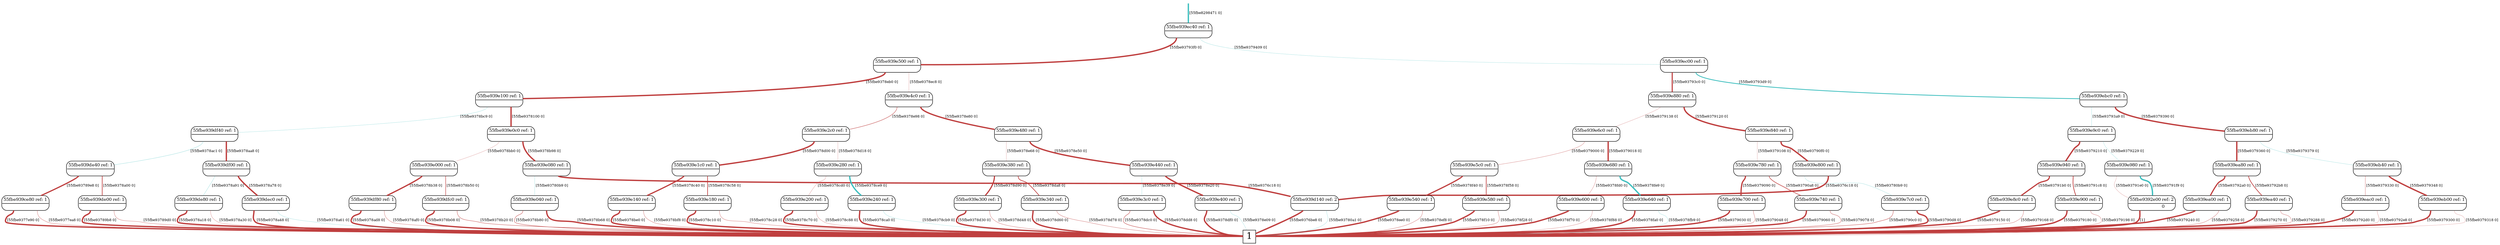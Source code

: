 digraph "DD" {graph[];node[shape=plain];edge[arrowhead=none]
root [label="",shape=point,style=invis]
t [label=<<font point-size="20">1</font>>,shape=box,tooltip="1",width=0.3,height=0.3]
root->849440[penwidth="3",tooltip="-1" color="0.500 0.667 0.750",label=<<font point-size="8">&nbsp;[55fbe8298471 0]</font>>]
849440[label=<<font point-size="10"><table border="1" cellspacing="0" cellpadding="2" style="rounded"><tr><td colspan="2" border="1" sides="B">55fbe939ec40 ref: 1</td></tr><tr><td port="0" href="javascript:;" border="0" tooltip="1"><font color="white">&nbsp;0 </font></td><td port="1" href="javascript:;" border="0" tooltip="-0.0001033"><font color="white">&nbsp;0 </font></td></tr></table></font>>,tooltip="55fbe939ec40"]
849440:1:s->849408[penwidth="0.3",tooltip="-0.0001033" color="0.500 0.667 0.750",label=<<font point-size="8">&nbsp;[55fbe9379409 0]</font>>]
849440:0:s->848512[penwidth="3",tooltip="1" color="0.000 0.667 0.750",label=<<font point-size="8">&nbsp;[55fbe93793f0 0]</font>>]
849408[label=<<font point-size="10"><table border="1" cellspacing="0" cellpadding="2" style="rounded"><tr><td colspan="2" border="1" sides="B">55fbe939ec00 ref: 1</td></tr><tr><td port="0" href="javascript:;" border="0" tooltip="0.8073"><font color="white">&nbsp;0 </font></td><td port="1" href="javascript:;" border="0" tooltip="-0.5901"><font color="white">&nbsp;0 </font></td></tr></table></font>>,tooltip="55fbe939ec00"]
849408:1:s->849376[penwidth="1.77025",tooltip="-0.5901" color="0.500 0.667 0.750",label=<<font point-size="8">&nbsp;[55fbe93793d9 0]</font>>]
849408:0:s->848960[penwidth="2.42202",tooltip="0.8073" color="0.000 0.667 0.750",label=<<font point-size="8">&nbsp;[55fbe93793c0 0]</font>>]
848512[label=<<font point-size="10"><table border="1" cellspacing="0" cellpadding="2" style="rounded"><tr><td colspan="2" border="1" sides="B">55fbe939e500 ref: 1</td></tr><tr><td port="0" href="javascript:;" border="0" tooltip="1"><font color="white">&nbsp;0 </font></td><td port="1" href="javascript:;" border="0" tooltip="0.0002061"><font color="white">&nbsp;0 </font></td></tr></table></font>>,tooltip="55fbe939e500"]
848512:1:s->848480[penwidth="0.3",tooltip="0.0002061" color="0.000 0.667 0.750",label=<<font point-size="8">&nbsp;[55fbe9378ec8 0]</font>>]
848512:0:s->848000[penwidth="3",tooltip="1" color="0.000 0.667 0.750",label=<<font point-size="8">&nbsp;[55fbe9378eb0 0]</font>>]
849376[label=<<font point-size="10"><table border="1" cellspacing="0" cellpadding="2" style="rounded"><tr><td colspan="2" border="1" sides="B">55fbe939ebc0 ref: 1</td></tr><tr><td port="0" href="javascript:;" border="0" tooltip="-0.0005791"><font color="white">&nbsp;0 </font></td><td port="1" href="javascript:;" border="0" tooltip="1"><font color="white">&nbsp;0 </font></td></tr></table></font>>,tooltip="55fbe939ebc0"]
849376:1:s->849344[penwidth="3",tooltip="1" color="0.000 0.667 0.750",label=<<font point-size="8">&nbsp;[55fbe9379390 0]</font>>]
849376:0:s->849120[penwidth="0.3",tooltip="-0.0005791" color="0.500 0.667 0.750",label=<<font point-size="8">&nbsp;[55fbe93793a9 0]</font>>]
848480[label=<<font point-size="10"><table border="1" cellspacing="0" cellpadding="2" style="rounded"><tr><td colspan="2" border="1" sides="B">55fbe939e4c0 ref: 1</td></tr><tr><td port="0" href="javascript:;" border="0" tooltip="0.2608"><font color="white">&nbsp;0 </font></td><td port="1" href="javascript:;" border="0" tooltip="0.9654"><font color="white">&nbsp;0 </font></td></tr></table></font>>,tooltip="55fbe939e4c0"]
848480:1:s->848448[penwidth="2.89616",tooltip="0.9654" color="0.000 0.667 0.750",label=<<font point-size="8">&nbsp;[55fbe9378e80 0]</font>>]
848480:0:s->848224[penwidth="0.782454",tooltip="0.2608" color="0.000 0.667 0.750",label=<<font point-size="8">&nbsp;[55fbe9378e98 0]</font>>]
848000[label=<<font point-size="10"><table border="1" cellspacing="0" cellpadding="2" style="rounded"><tr><td colspan="2" border="1" sides="B">55fbe939e100 ref: 1</td></tr><tr><td port="0" href="javascript:;" border="0" tooltip="-0.0002002"><font color="white">&nbsp;0 </font></td><td port="1" href="javascript:;" border="0" tooltip="1"><font color="white">&nbsp;0 </font></td></tr></table></font>>,tooltip="55fbe939e100"]
848000:1:s->847968[penwidth="3",tooltip="1" color="0.000 0.667 0.750",label=<<font point-size="8">&nbsp;[55fbe9378100 0]</font>>]
848000:0:s->847776[penwidth="0.3",tooltip="-0.0002002" color="0.500 0.667 0.750",label=<<font point-size="8">&nbsp;[55fbe9378bc9 0]</font>>]
848960[label=<<font point-size="10"><table border="1" cellspacing="0" cellpadding="2" style="rounded"><tr><td colspan="2" border="1" sides="B">55fbe939e880 ref: 1</td></tr><tr><td port="0" href="javascript:;" border="0" tooltip="0.0001672"><font color="white">&nbsp;0 </font></td><td port="1" href="javascript:;" border="0" tooltip="1"><font color="white">&nbsp;0 </font></td></tr></table></font>>,tooltip="55fbe939e880"]
848960:1:s->848928[penwidth="3",tooltip="1" color="0.000 0.667 0.750",label=<<font point-size="8">&nbsp;[55fbe9379120 0]</font>>]
848960:0:s->848736[penwidth="0.3",tooltip="0.0001672" color="0.000 0.667 0.750",label=<<font point-size="8">&nbsp;[55fbe9379138 0]</font>>]
849120[label=<<font point-size="10"><table border="1" cellspacing="0" cellpadding="2" style="rounded"><tr><td colspan="2" border="1" sides="B">55fbe939e9c0 ref: 1</td></tr><tr><td port="0" href="javascript:;" border="0" tooltip="0.9991"><font color="white">&nbsp;0 </font></td><td port="1" href="javascript:;" border="0" tooltip="-0.04126"><font color="white">&nbsp;0 </font></td></tr></table></font>>,tooltip="55fbe939e9c0"]
849120:1:s->849088[penwidth="0.3",tooltip="-0.04126" color="0.500 0.667 0.750",label=<<font point-size="8">&nbsp;[55fbe9379229 0]</font>>]
849120:0:s->849056[penwidth="2.99745",tooltip="0.9991" color="0.000 0.667 0.750",label=<<font point-size="8">&nbsp;[55fbe9379210 0]</font>>]
847968[label=<<font point-size="10"><table border="1" cellspacing="0" cellpadding="2" style="rounded"><tr><td colspan="2" border="1" sides="B">55fbe939e0c0 ref: 1</td></tr><tr><td port="0" href="javascript:;" border="0" tooltip="0.0001691"><font color="white">&nbsp;0 </font></td><td port="1" href="javascript:;" border="0" tooltip="1"><font color="white">&nbsp;0 </font></td></tr></table></font>>,tooltip="55fbe939e0c0"]
847968:1:s->847936[penwidth="3",tooltip="1" color="0.000 0.667 0.750",label=<<font point-size="8">&nbsp;[55fbe9378b98 0]</font>>]
847968:0:s->847872[penwidth="0.3",tooltip="0.0001691" color="0.000 0.667 0.750",label=<<font point-size="8">&nbsp;[55fbe9378bb0 0]</font>>]
848928[label=<<font point-size="10"><table border="1" cellspacing="0" cellpadding="2" style="rounded"><tr><td colspan="2" border="1" sides="B">55fbe939e840 ref: 1</td></tr><tr><td port="0" href="javascript:;" border="0" tooltip="0.0002478"><font color="white">&nbsp;0 </font></td><td port="1" href="javascript:;" border="0" tooltip="1"><font color="white">&nbsp;0 </font></td></tr></table></font>>,tooltip="55fbe939e840"]
848928:1:s->848896[penwidth="3",tooltip="1" color="0.000 0.667 0.750",label=<<font point-size="8">&nbsp;[55fbe93790f0 0]</font>>]
848928:0:s->848832[penwidth="0.3",tooltip="0.0002478" color="0.000 0.667 0.750",label=<<font point-size="8">&nbsp;[55fbe9379108 0]</font>>]
848736[label=<<font point-size="10"><table border="1" cellspacing="0" cellpadding="2" style="rounded"><tr><td colspan="2" border="1" sides="B">55fbe939e6c0 ref: 1</td></tr><tr><td port="0" href="javascript:;" border="0" tooltip="0.1421"><font color="white">&nbsp;0 </font></td><td port="1" href="javascript:;" border="0" tooltip="0.9898"><font color="white">&nbsp;0 </font></td></tr></table></font>>,tooltip="55fbe939e6c0"]
848736:1:s->848704[penwidth="2.96954",tooltip="0.9898" color="0.000 0.667 0.750",label=<<font point-size="8">&nbsp;[55fbe9379018 0]</font>>]
848736:0:s->848608[penwidth="0.426407",tooltip="0.1421" color="0.000 0.667 0.750",label=<<font point-size="8">&nbsp;[55fbe9379000 0]</font>>]
847776[label=<<font point-size="10"><table border="1" cellspacing="0" cellpadding="2" style="rounded"><tr><td colspan="2" border="1" sides="B">55fbe939df40 ref: 1</td></tr><tr><td port="0" href="javascript:;" border="0" tooltip="-0.1189"><font color="white">&nbsp;0 </font></td><td port="1" href="javascript:;" border="0" tooltip="0.9929"><font color="white">&nbsp;0 </font></td></tr></table></font>>,tooltip="55fbe939df40"]
847776:1:s->847744[penwidth="2.97872",tooltip="0.9929" color="0.000 0.667 0.750",label=<<font point-size="8">&nbsp;[55fbe9378aa8 0]</font>>]
847776:0:s->847648[penwidth="0.356685",tooltip="-0.1189" color="0.500 0.667 0.750",label=<<font point-size="8">&nbsp;[55fbe9378ac1 0]</font>>]
848448[label=<<font point-size="10"><table border="1" cellspacing="0" cellpadding="2" style="rounded"><tr><td colspan="2" border="1" sides="B">55fbe939e480 ref: 1</td></tr><tr><td port="0" href="javascript:;" border="0" tooltip="0.02112"><font color="white">&nbsp;0 </font></td><td port="1" href="javascript:;" border="0" tooltip="0.9998"><font color="white">&nbsp;0 </font></td></tr></table></font>>,tooltip="55fbe939e480"]
848448:1:s->848416[penwidth="2.99933",tooltip="0.9998" color="0.000 0.667 0.750",label=<<font point-size="8">&nbsp;[55fbe9378e50 0]</font>>]
848448:0:s->848320[penwidth="0.3",tooltip="0.02112" color="0.000 0.667 0.750",label=<<font point-size="8">&nbsp;[55fbe9378e68 0]</font>>]
848224[label=<<font point-size="10"><table border="1" cellspacing="0" cellpadding="2" style="rounded"><tr><td colspan="2" border="1" sides="B">55fbe939e2c0 ref: 1</td></tr><tr><td port="0" href="javascript:;" border="0" tooltip="1"><font color="white">&nbsp;0 </font></td><td port="1" href="javascript:;" border="0" tooltip="0.0005657"><font color="white">&nbsp;0 </font></td></tr></table></font>>,tooltip="55fbe939e2c0"]
848224:1:s->848192[penwidth="0.3",tooltip="0.0005657" color="0.000 0.667 0.750",label=<<font point-size="8">&nbsp;[55fbe9378d18 0]</font>>]
848224:0:s->848096[penwidth="3",tooltip="1" color="0.000 0.667 0.750",label=<<font point-size="8">&nbsp;[55fbe9378d00 0]</font>>]
849344[label=<<font point-size="10"><table border="1" cellspacing="0" cellpadding="2" style="rounded"><tr><td colspan="2" border="1" sides="B">55fbe939eb80 ref: 1</td></tr><tr><td port="0" href="javascript:;" border="0" tooltip="1"><font color="white">&nbsp;0 </font></td><td port="1" href="javascript:;" border="0" tooltip="-0.000103"><font color="white">&nbsp;0 </font></td></tr></table></font>>,tooltip="55fbe939eb80"]
849344:1:s->849312[penwidth="0.3",tooltip="-0.000103" color="0.500 0.667 0.750",label=<<font point-size="8">&nbsp;[55fbe9379379 0]</font>>]
849344:0:s->849216[penwidth="3",tooltip="1" color="0.000 0.667 0.750",label=<<font point-size="8">&nbsp;[55fbe9379360 0]</font>>]
849056[label=<<font point-size="10"><table border="1" cellspacing="0" cellpadding="2" style="rounded"><tr><td colspan="2" border="1" sides="B">55fbe939e940 ref: 1</td></tr><tr><td port="0" href="javascript:;" border="0" tooltip="0.8631"><font color="white">&nbsp;0 </font></td><td port="1" href="javascript:;" border="0" tooltip="0.505"><font color="white">&nbsp;0 </font></td></tr></table></font>>,tooltip="55fbe939e940"]
849056:1:s->849024[penwidth="1.515",tooltip="0.505" color="0.000 0.667 0.750",label=<<font point-size="8">&nbsp;[55fbe93791c8 0]</font>>]
849056:0:s->848992[penwidth="2.58936",tooltip="0.8631" color="0.000 0.667 0.750",label=<<font point-size="8">&nbsp;[55fbe93791b0 0]</font>>]
848832[label=<<font point-size="10"><table border="1" cellspacing="0" cellpadding="2" style="rounded"><tr><td colspan="2" border="1" sides="B">55fbe939e780 ref: 1</td></tr><tr><td port="0" href="javascript:;" border="0" tooltip="0.9235"><font color="white">&nbsp;0 </font></td><td port="1" href="javascript:;" border="0" tooltip="0.3837"><font color="white">&nbsp;0 </font></td></tr></table></font>>,tooltip="55fbe939e780"]
848832:1:s->848800[penwidth="1.15099",tooltip="0.3837" color="0.000 0.667 0.750",label=<<font point-size="8">&nbsp;[55fbe93790a8 0]</font>>]
848832:0:s->848768[penwidth="2.77042",tooltip="0.9235" color="0.000 0.667 0.750",label=<<font point-size="8">&nbsp;[55fbe9379090 0]</font>>]
848192[label=<<font point-size="10"><table border="1" cellspacing="0" cellpadding="2" style="rounded"><tr><td colspan="2" border="1" sides="B">55fbe939e280 ref: 1</td></tr><tr><td port="0" href="javascript:;" border="0" tooltip="0.1192"><font color="white">&nbsp;0 </font></td><td port="1" href="javascript:;" border="0" tooltip="-0.9929"><font color="white">&nbsp;0 </font></td></tr></table></font>>,tooltip="55fbe939e280"]
848192:1:s->848160[penwidth="2.9786",tooltip="-0.9929" color="0.500 0.667 0.750",label=<<font point-size="8">&nbsp;[55fbe9378ce9 0]</font>>]
848192:0:s->848128[penwidth="0.357712",tooltip="0.1192" color="0.000 0.667 0.750",label=<<font point-size="8">&nbsp;[55fbe9378cd0 0]</font>>]
849312[label=<<font point-size="10"><table border="1" cellspacing="0" cellpadding="2" style="rounded"><tr><td colspan="2" border="1" sides="B">55fbe939eb40 ref: 1</td></tr><tr><td port="0" href="javascript:;" border="0" tooltip="0.1724"><font color="white">&nbsp;0 </font></td><td port="1" href="javascript:;" border="0" tooltip="0.985"><font color="white">&nbsp;0 </font></td></tr></table></font>>,tooltip="55fbe939eb40"]
849312:1:s->849280[penwidth="2.95506",tooltip="0.985" color="0.000 0.667 0.750",label=<<font point-size="8">&nbsp;[55fbe9379348 0]</font>>]
849312:0:s->849248[penwidth="0.517311",tooltip="0.1724" color="0.000 0.667 0.750",label=<<font point-size="8">&nbsp;[55fbe9379330 0]</font>>]
849216[label=<<font point-size="10"><table border="1" cellspacing="0" cellpadding="2" style="rounded"><tr><td colspan="2" border="1" sides="B">55fbe939ea80 ref: 1</td></tr><tr><td port="0" href="javascript:;" border="0" tooltip="0.8824"><font color="white">&nbsp;0 </font></td><td port="1" href="javascript:;" border="0" tooltip="0.4705"><font color="white">&nbsp;0 </font></td></tr></table></font>>,tooltip="55fbe939ea80"]
849216:1:s->849184[penwidth="1.41159",tooltip="0.4705" color="0.000 0.667 0.750",label=<<font point-size="8">&nbsp;[55fbe93792b8 0]</font>>]
849216:0:s->849152[penwidth="2.64715",tooltip="0.8824" color="0.000 0.667 0.750",label=<<font point-size="8">&nbsp;[55fbe93792a0 0]</font>>]
848096[label=<<font point-size="10"><table border="1" cellspacing="0" cellpadding="2" style="rounded"><tr><td colspan="2" border="1" sides="B">55fbe939e1c0 ref: 1</td></tr><tr><td port="0" href="javascript:;" border="0" tooltip="0.8824"><font color="white">&nbsp;0 </font></td><td port="1" href="javascript:;" border="0" tooltip="0.4705"><font color="white">&nbsp;0 </font></td></tr></table></font>>,tooltip="55fbe939e1c0"]
848096:1:s->848064[penwidth="1.41159",tooltip="0.4705" color="0.000 0.667 0.750",label=<<font point-size="8">&nbsp;[55fbe9378c58 0]</font>>]
848096:0:s->848032[penwidth="2.64715",tooltip="0.8824" color="0.000 0.667 0.750",label=<<font point-size="8">&nbsp;[55fbe9378c40 0]</font>>]
847872[label=<<font point-size="10"><table border="1" cellspacing="0" cellpadding="2" style="rounded"><tr><td colspan="2" border="1" sides="B">55fbe939e000 ref: 1</td></tr><tr><td port="0" href="javascript:;" border="0" tooltip="0.9397"><font color="white">&nbsp;0 </font></td><td port="1" href="javascript:;" border="0" tooltip="0.342"><font color="white">&nbsp;0 </font></td></tr></table></font>>,tooltip="55fbe939e000"]
847872:1:s->847840[penwidth="1.02597",tooltip="0.342" color="0.000 0.667 0.750",label=<<font point-size="8">&nbsp;[55fbe9378b50 0]</font>>]
847872:0:s->847808[penwidth="2.81911",tooltip="0.9397" color="0.000 0.667 0.750",label=<<font point-size="8">&nbsp;[55fbe9378b38 0]</font>>]
848416[label=<<font point-size="10"><table border="1" cellspacing="0" cellpadding="2" style="rounded"><tr><td colspan="2" border="1" sides="B">55fbe939e440 ref: 1</td></tr><tr><td port="0" href="javascript:;" border="0" tooltip="-1.557e-05"><font color="white">&nbsp;0 </font></td><td port="1" href="javascript:;" border="0" tooltip="1"><font color="white">&nbsp;0 </font></td></tr></table></font>>,tooltip="55fbe939e440"]
848416:1:s->848384[penwidth="3",tooltip="1" color="0.000 0.667 0.750",label=<<font point-size="8">&nbsp;[55fbe9378e20 0]</font>>]
848416:0:s->848352[penwidth="0.3",tooltip="-1.557e-05" color="0.500 0.667 0.750",label=<<font point-size="8">&nbsp;[55fbe9378e39 0]</font>>]
847744[label=<<font point-size="10"><table border="1" cellspacing="0" cellpadding="2" style="rounded"><tr><td colspan="2" border="1" sides="B">55fbe939df00 ref: 1</td></tr><tr><td port="0" href="javascript:;" border="0" tooltip="-0.1159"><font color="white">&nbsp;0 </font></td><td port="1" href="javascript:;" border="0" tooltip="0.9933"><font color="white">&nbsp;0 </font></td></tr></table></font>>,tooltip="55fbe939df00"]
847744:1:s->847712[penwidth="2.9798",tooltip="0.9933" color="0.000 0.667 0.750",label=<<font point-size="8">&nbsp;[55fbe9378a78 0]</font>>]
847744:0:s->847680[penwidth="0.347575",tooltip="-0.1159" color="0.500 0.667 0.750",label=<<font point-size="8">&nbsp;[55fbe9378a91 0]</font>>]
848704[label=<<font point-size="10"><table border="1" cellspacing="0" cellpadding="2" style="rounded"><tr><td colspan="2" border="1" sides="B">55fbe939e680 ref: 1</td></tr><tr><td port="0" href="javascript:;" border="0" tooltip="0.1391"><font color="white">&nbsp;0 </font></td><td port="1" href="javascript:;" border="0" tooltip="-0.9903"><font color="white">&nbsp;0 </font></td></tr></table></font>>,tooltip="55fbe939e680"]
848704:1:s->848672[penwidth="2.97082",tooltip="-0.9903" color="0.500 0.667 0.750",label=<<font point-size="8">&nbsp;[55fbe9378fe9 0]</font>>]
848704:0:s->848640[penwidth="0.4174",tooltip="0.1391" color="0.000 0.667 0.750",label=<<font point-size="8">&nbsp;[55fbe9378fd0 0]</font>>]
848608[label=<<font point-size="10"><table border="1" cellspacing="0" cellpadding="2" style="rounded"><tr><td colspan="2" border="1" sides="B">55fbe939e5c0 ref: 1</td></tr><tr><td port="0" href="javascript:;" border="0" tooltip="0.8824"><font color="white">&nbsp;0 </font></td><td port="1" href="javascript:;" border="0" tooltip="0.4705"><font color="white">&nbsp;0 </font></td></tr></table></font>>,tooltip="55fbe939e5c0"]
848608:1:s->848576[penwidth="1.4114",tooltip="0.4705" color="0.000 0.667 0.750",label=<<font point-size="8">&nbsp;[55fbe9378f58 0]</font>>]
848608:0:s->848544[penwidth="2.64725",tooltip="0.8824" color="0.000 0.667 0.750",label=<<font point-size="8">&nbsp;[55fbe9378f40 0]</font>>]
848320[label=<<font point-size="10"><table border="1" cellspacing="0" cellpadding="2" style="rounded"><tr><td colspan="2" border="1" sides="B">55fbe939e380 ref: 1</td></tr><tr><td port="0" href="javascript:;" border="0" tooltip="0.8831"><font color="white">&nbsp;0 </font></td><td port="1" href="javascript:;" border="0" tooltip="0.4693"><font color="white">&nbsp;0 </font></td></tr></table></font>>,tooltip="55fbe939e380"]
848320:1:s->848288[penwidth="1.40783",tooltip="0.4693" color="0.000 0.667 0.750",label=<<font point-size="8">&nbsp;[55fbe9378da8 0]</font>>]
848320:0:s->848256[penwidth="2.64916",tooltip="0.8831" color="0.000 0.667 0.750",label=<<font point-size="8">&nbsp;[55fbe9378d90 0]</font>>]
848896[label=<<font point-size="10"><table border="1" cellspacing="0" cellpadding="2" style="rounded"><tr><td colspan="2" border="1" sides="B">55fbe939e800 ref: 1</td></tr><tr><td port="0" href="javascript:;" border="0" tooltip="-1.544e-05"><font color="white">&nbsp;0 </font></td><td port="1" href="javascript:;" border="0" tooltip="1"><font color="white">&nbsp;0 </font></td></tr></table></font>>,tooltip="55fbe939e800"]
848896:1:s->845984[penwidth="3",tooltip="1" color="0.000 0.667 0.750",label=<<font point-size="8">&nbsp;[55fbe9376c18 0]</font>>]
848896:0:s->848864[penwidth="0.3",tooltip="-1.544e-05" color="0.500 0.667 0.750",label=<<font point-size="8">&nbsp;[55fbe93780b9 0]</font>>]
847936[label=<<font point-size="10"><table border="1" cellspacing="0" cellpadding="2" style="rounded"><tr><td colspan="2" border="1" sides="B">55fbe939e080 ref: 1</td></tr><tr><td port="0" href="javascript:;" border="0" tooltip="-1.544e-05"><font color="white">&nbsp;0 </font></td><td port="1" href="javascript:;" border="0" tooltip="1"><font color="white">&nbsp;0 </font></td></tr></table></font>>,tooltip="55fbe939e080"]
847936:1:s->845984[penwidth="3",tooltip="1" color="0.000 0.667 0.750",label=<<font point-size="8">&nbsp;[55fbe9376c18 0]</font>>]
847936:0:s->847904[penwidth="0.3",tooltip="-1.544e-05" color="0.500 0.667 0.750",label=<<font point-size="8">&nbsp;[55fbe93780b9 0]</font>>]
847648[label=<<font point-size="10"><table border="1" cellspacing="0" cellpadding="2" style="rounded"><tr><td colspan="2" border="1" sides="B">55fbe939de40 ref: 1</td></tr><tr><td port="0" href="javascript:;" border="0" tooltip="0.8824"><font color="white">&nbsp;0 </font></td><td port="1" href="javascript:;" border="0" tooltip="0.4706"><font color="white">&nbsp;0 </font></td></tr></table></font>>,tooltip="55fbe939de40"]
847648:1:s->847616[penwidth="1.41169",tooltip="0.4706" color="0.000 0.667 0.750",label=<<font point-size="8">&nbsp;[55fbe9378a00 0]</font>>]
847648:0:s->845632[penwidth="2.6471",tooltip="0.8824" color="0.000 0.667 0.750",label=<<font point-size="8">&nbsp;[55fbe93789e8 0]</font>>]
849088[label=<<font point-size="10"><table border="1" cellspacing="0" cellpadding="2" style="rounded"><tr><td colspan="2" border="1" sides="B">55fbe939e980 ref: 1</td></tr><tr><td port="0" href="javascript:;" border="0" tooltip="0.0003332"><font color="white">&nbsp;0 </font></td><td port="1" href="javascript:;" border="0" tooltip="-1"><font color="white">&nbsp;0 </font></td></tr></table></font>>,tooltip="55fbe939e980"]
849088:1:s->825088[penwidth="3",tooltip="-1" color="0.500 0.667 0.750",label=<<font point-size="8">&nbsp;[55fbe93791f9 0]</font>>]
849088:0:s->825088[penwidth="0.3",tooltip="0.0003332" color="0.000 0.667 0.750",label=<<font point-size="8">&nbsp;[55fbe93791e0 0]</font>>]
848992[label=<<font point-size="10"><table border="1" cellspacing="0" cellpadding="2" style="rounded"><tr><td colspan="2" border="1" sides="B">55fbe939e8c0 ref: 1</td></tr><tr><td port="0" href="javascript:;" border="0" tooltip="0.9856"><font color="white">&nbsp;0 </font></td><td port="1" href="javascript:;" border="0" tooltip="0.1689"><font color="white">&nbsp;0 </font></td></tr></table></font>>,tooltip="55fbe939e8c0"]
848992:1:s->t[penwidth="0.506689",tooltip="0.1689" color="0.000 0.667 0.750",label=<<font point-size="8">&nbsp;[55fbe9379168 0]</font>>]
848992:0:s->t[penwidth="2.9569",tooltip="0.9856" color="0.000 0.667 0.750",label=<<font point-size="8">&nbsp;[55fbe9379150 0]</font>>]
848128[label=<<font point-size="10"><table border="1" cellspacing="0" cellpadding="2" style="rounded"><tr><td colspan="2" border="1" sides="B">55fbe939e200 ref: 1</td></tr><tr><td port="0" href="javascript:;" border="0" tooltip="0.991"><font color="white">&nbsp;0 </font></td><td port="1" href="javascript:;" border="0" tooltip="0.1341"><font color="white">&nbsp;0 </font></td></tr></table></font>>,tooltip="55fbe939e200"]
848128:1:s->t[penwidth="0.402227",tooltip="0.1341" color="0.000 0.667 0.750",label=<<font point-size="8">&nbsp;[55fbe9378c88 0]</font>>]
848128:0:s->t[penwidth="2.97291",tooltip="0.991" color="0.000 0.667 0.750",label=<<font point-size="8">&nbsp;[55fbe9378c70 0]</font>>]
847808[label=<<font point-size="10"><table border="1" cellspacing="0" cellpadding="2" style="rounded"><tr><td colspan="2" border="1" sides="B">55fbe939df80 ref: 1</td></tr><tr><td port="0" href="javascript:;" border="0" tooltip="0.9856"><font color="white">&nbsp;0 </font></td><td port="1" href="javascript:;" border="0" tooltip="0.1689"><font color="white">&nbsp;0 </font></td></tr></table></font>>,tooltip="55fbe939df80"]
847808:1:s->t[penwidth="0.506699",tooltip="0.1689" color="0.000 0.667 0.750",label=<<font point-size="8">&nbsp;[55fbe9378af0 0]</font>>]
847808:0:s->t[penwidth="2.9569",tooltip="0.9856" color="0.000 0.667 0.750",label=<<font point-size="8">&nbsp;[55fbe9378ad8 0]</font>>]
847616[label=<<font point-size="10"><table border="1" cellspacing="0" cellpadding="2" style="rounded"><tr><td colspan="2" border="1" sides="B">55fbe939de00 ref: 1</td></tr><tr><td port="0" href="javascript:;" border="0" tooltip="0.9856"><font color="white">&nbsp;0 </font></td><td port="1" href="javascript:;" border="0" tooltip="0.1689"><font color="white">&nbsp;0 </font></td></tr></table></font>>,tooltip="55fbe939de00"]
847616:1:s->t[penwidth="0.506755",tooltip="0.1689" color="0.000 0.667 0.750",label=<<font point-size="8">&nbsp;[55fbe93789d0 0]</font>>]
847616:0:s->t[penwidth="2.95689",tooltip="0.9856" color="0.000 0.667 0.750",label=<<font point-size="8">&nbsp;[55fbe93789b8 0]</font>>]
825088[label=<<font point-size="10"><table border="1" cellspacing="0" cellpadding="2" style="rounded"><tr><td colspan="2" border="1" sides="B">55fbe9392e00 ref: 2</td></tr><tr><td port="0" href="javascript:;" border="0" tooltip="1"><font color="white">&nbsp;0 </font></td><td port="1" href="javascript:;" border="0" tooltip="0">&nbsp;0 </td></tr></table></font>>,tooltip="55fbe9392e00"]
825088:0:s->t[penwidth="3",tooltip="1" color="0.000 0.667 0.750",label=<<font point-size="8">&nbsp;[1]</font>>]
845632[label=<<font point-size="10"><table border="1" cellspacing="0" cellpadding="2" style="rounded"><tr><td colspan="2" border="1" sides="B">55fbe939ce80 ref: 1</td></tr><tr><td port="0" href="javascript:;" border="0" tooltip="0.9856"><font color="white">&nbsp;0 </font></td><td port="1" href="javascript:;" border="0" tooltip="0.1689"><font color="white">&nbsp;0 </font></td></tr></table></font>>,tooltip="55fbe939ce80"]
845632:1:s->t[penwidth="0.506692",tooltip="0.1689" color="0.000 0.667 0.750",label=<<font point-size="8">&nbsp;[55fbe9377ea8 0]</font>>]
845632:0:s->t[penwidth="2.9569",tooltip="0.9856" color="0.000 0.667 0.750",label=<<font point-size="8">&nbsp;[55fbe9377e90 0]</font>>]
848768[label=<<font point-size="10"><table border="1" cellspacing="0" cellpadding="2" style="rounded"><tr><td colspan="2" border="1" sides="B">55fbe939e700 ref: 1</td></tr><tr><td port="0" href="javascript:;" border="0" tooltip="0.9856"><font color="white">&nbsp;0 </font></td><td port="1" href="javascript:;" border="0" tooltip="0.1689"><font color="white">&nbsp;0 </font></td></tr></table></font>>,tooltip="55fbe939e700"]
848768:1:s->t[penwidth="0.506696",tooltip="0.1689" color="0.000 0.667 0.750",label=<<font point-size="8">&nbsp;[55fbe9379048 0]</font>>]
848768:0:s->t[penwidth="2.9569",tooltip="0.9856" color="0.000 0.667 0.750",label=<<font point-size="8">&nbsp;[55fbe9379030 0]</font>>]
845984[label=<<font point-size="10"><table border="1" cellspacing="0" cellpadding="2" style="rounded"><tr><td colspan="2" border="1" sides="B">55fbe939d140 ref: 2</td></tr><tr><td port="0" href="javascript:;" border="0" tooltip="1"><font color="white">&nbsp;0 </font></td><td port="1" href="javascript:;" border="0" tooltip="-3.864e-05"><font color="white">&nbsp;0 </font></td></tr></table></font>>,tooltip="55fbe939d140"]
845984:1:s->t[penwidth="0.3",tooltip="-3.864e-05" color="0.500 0.667 0.750",label=<<font point-size="8">&nbsp;[55fbe93780a1 0]</font>>]
845984:0:s->t[penwidth="3",tooltip="1" color="0.000 0.667 0.750",label=<<font point-size="8">&nbsp;[55fbe9376be8 0]</font>>]
849248[label=<<font point-size="10"><table border="1" cellspacing="0" cellpadding="2" style="rounded"><tr><td colspan="2" border="1" sides="B">55fbe939eac0 ref: 1</td></tr><tr><td port="0" href="javascript:;" border="0" tooltip="0.9921"><font color="white">&nbsp;0 </font></td><td port="1" href="javascript:;" border="0" tooltip="0.1256"><font color="white">&nbsp;0 </font></td></tr></table></font>>,tooltip="55fbe939eac0"]
849248:1:s->t[penwidth="0.376823",tooltip="0.1256" color="0.000 0.667 0.750",label=<<font point-size="8">&nbsp;[55fbe93792e8 0]</font>>]
849248:0:s->t[penwidth="2.97624",tooltip="0.9921" color="0.000 0.667 0.750",label=<<font point-size="8">&nbsp;[55fbe93792d0 0]</font>>]
848032[label=<<font point-size="10"><table border="1" cellspacing="0" cellpadding="2" style="rounded"><tr><td colspan="2" border="1" sides="B">55fbe939e140 ref: 1</td></tr><tr><td port="0" href="javascript:;" border="0" tooltip="0.9856"><font color="white">&nbsp;0 </font></td><td port="1" href="javascript:;" border="0" tooltip="0.1689"><font color="white">&nbsp;0 </font></td></tr></table></font>>,tooltip="55fbe939e140"]
848032:1:s->t[penwidth="0.506691",tooltip="0.1689" color="0.000 0.667 0.750",label=<<font point-size="8">&nbsp;[55fbe9378bf8 0]</font>>]
848032:0:s->t[penwidth="2.9569",tooltip="0.9856" color="0.000 0.667 0.750",label=<<font point-size="8">&nbsp;[55fbe9378be0 0]</font>>]
848288[label=<<font point-size="10"><table border="1" cellspacing="0" cellpadding="2" style="rounded"><tr><td colspan="2" border="1" sides="B">55fbe939e340 ref: 1</td></tr><tr><td port="0" href="javascript:;" border="0" tooltip="0.9855"><font color="white">&nbsp;0 </font></td><td port="1" href="javascript:;" border="0" tooltip="0.1694"><font color="white">&nbsp;0 </font></td></tr></table></font>>,tooltip="55fbe939e340"]
848288:1:s->t[penwidth="0.508192",tooltip="0.1694" color="0.000 0.667 0.750",label=<<font point-size="8">&nbsp;[55fbe9378d78 0]</font>>]
848288:0:s->t[penwidth="2.95664",tooltip="0.9855" color="0.000 0.667 0.750",label=<<font point-size="8">&nbsp;[55fbe9378d60 0]</font>>]
848576[label=<<font point-size="10"><table border="1" cellspacing="0" cellpadding="2" style="rounded"><tr><td colspan="2" border="1" sides="B">55fbe939e580 ref: 1</td></tr><tr><td port="0" href="javascript:;" border="0" tooltip="0.9856"><font color="white">&nbsp;0 </font></td><td port="1" href="javascript:;" border="0" tooltip="0.169"><font color="white">&nbsp;0 </font></td></tr></table></font>>,tooltip="55fbe939e580"]
848576:1:s->t[penwidth="0.506861",tooltip="0.169" color="0.000 0.667 0.750",label=<<font point-size="8">&nbsp;[55fbe9378f28 0]</font>>]
848576:0:s->t[penwidth="2.95687",tooltip="0.9856" color="0.000 0.667 0.750",label=<<font point-size="8">&nbsp;[55fbe9378f10 0]</font>>]
849152[label=<<font point-size="10"><table border="1" cellspacing="0" cellpadding="2" style="rounded"><tr><td colspan="2" border="1" sides="B">55fbe939ea00 ref: 1</td></tr><tr><td port="0" href="javascript:;" border="0" tooltip="0.9856"><font color="white">&nbsp;0 </font></td><td port="1" href="javascript:;" border="0" tooltip="0.1689"><font color="white">&nbsp;0 </font></td></tr></table></font>>,tooltip="55fbe939ea00"]
849152:1:s->t[penwidth="0.506691",tooltip="0.1689" color="0.000 0.667 0.750",label=<<font point-size="8">&nbsp;[55fbe9379258 0]</font>>]
849152:0:s->t[penwidth="2.9569",tooltip="0.9856" color="0.000 0.667 0.750",label=<<font point-size="8">&nbsp;[55fbe9379240 0]</font>>]
848672[label=<<font point-size="10"><table border="1" cellspacing="0" cellpadding="2" style="rounded"><tr><td colspan="2" border="1" sides="B">55fbe939e640 ref: 1</td></tr><tr><td port="0" href="javascript:;" border="0" tooltip="1"><font color="white">&nbsp;0 </font></td><td port="1" href="javascript:;" border="0" tooltip="-0.00995"><font color="white">&nbsp;0 </font></td></tr></table></font>>,tooltip="55fbe939e640"]
848672:1:s->t[penwidth="0.3",tooltip="-0.00995" color="0.500 0.667 0.750",label=<<font point-size="8">&nbsp;[55fbe9378fb9 0]</font>>]
848672:0:s->t[penwidth="2.99985",tooltip="1" color="0.000 0.667 0.750",label=<<font point-size="8">&nbsp;[55fbe9378fa0 0]</font>>]
847712[label=<<font point-size="10"><table border="1" cellspacing="0" cellpadding="2" style="rounded"><tr><td colspan="2" border="1" sides="B">55fbe939dec0 ref: 1</td></tr><tr><td port="0" href="javascript:;" border="0" tooltip="1"><font color="white">&nbsp;0 </font></td><td port="1" href="javascript:;" border="0" tooltip="-0.008267"><font color="white">&nbsp;0 </font></td></tr></table></font>>,tooltip="55fbe939dec0"]
847712:1:s->t[penwidth="0.3",tooltip="-0.008267" color="0.500 0.667 0.750",label=<<font point-size="8">&nbsp;[55fbe9378a61 0]</font>>]
847712:0:s->t[penwidth="2.9999",tooltip="1" color="0.000 0.667 0.750",label=<<font point-size="8">&nbsp;[55fbe9378a48 0]</font>>]
848384[label=<<font point-size="10"><table border="1" cellspacing="0" cellpadding="2" style="rounded"><tr><td colspan="2" border="1" sides="B">55fbe939e400 ref: 1</td></tr><tr><td port="0" href="javascript:;" border="0" tooltip="1"><font color="white">&nbsp;0 </font></td><td port="1" href="javascript:;" border="0" tooltip="-3.866e-05"><font color="white">&nbsp;0 </font></td></tr></table></font>>,tooltip="55fbe939e400"]
848384:1:s->t[penwidth="0.3",tooltip="-3.866e-05" color="0.500 0.667 0.750",label=<<font point-size="8">&nbsp;[55fbe9378e09 0]</font>>]
848384:0:s->t[penwidth="3",tooltip="1" color="0.000 0.667 0.750",label=<<font point-size="8">&nbsp;[55fbe9378df0 0]</font>>]
848352[label=<<font point-size="10"><table border="1" cellspacing="0" cellpadding="2" style="rounded"><tr><td colspan="2" border="1" sides="B">55fbe939e3c0 ref: 1</td></tr><tr><td port="0" href="javascript:;" border="0" tooltip="0.2657"><font color="white">&nbsp;0 </font></td><td port="1" href="javascript:;" border="0" tooltip="0.9641"><font color="white">&nbsp;0 </font></td></tr></table></font>>,tooltip="55fbe939e3c0"]
848352:1:s->t[penwidth="2.8922",tooltip="0.9641" color="0.000 0.667 0.750",label=<<font point-size="8">&nbsp;[55fbe9378dd8 0]</font>>]
848352:0:s->t[penwidth="0.796972",tooltip="0.2657" color="0.000 0.667 0.750",label=<<font point-size="8">&nbsp;[55fbe9378dc0 0]</font>>]
848640[label=<<font point-size="10"><table border="1" cellspacing="0" cellpadding="2" style="rounded"><tr><td colspan="2" border="1" sides="B">55fbe939e600 ref: 1</td></tr><tr><td port="0" href="javascript:;" border="0" tooltip="0.9912"><font color="white">&nbsp;0 </font></td><td port="1" href="javascript:;" border="0" tooltip="0.1323"><font color="white">&nbsp;0 </font></td></tr></table></font>>,tooltip="55fbe939e600"]
848640:1:s->t[penwidth="0.397008",tooltip="0.1323" color="0.000 0.667 0.750",label=<<font point-size="8">&nbsp;[55fbe9378f88 0]</font>>]
848640:0:s->t[penwidth="2.97361",tooltip="0.9912" color="0.000 0.667 0.750",label=<<font point-size="8">&nbsp;[55fbe9378f70 0]</font>>]
847904[label=<<font point-size="10"><table border="1" cellspacing="0" cellpadding="2" style="rounded"><tr><td colspan="2" border="1" sides="B">55fbe939e040 ref: 1</td></tr><tr><td port="0" href="javascript:;" border="0" tooltip="0.2442"><font color="white">&nbsp;0 </font></td><td port="1" href="javascript:;" border="0" tooltip="0.9697"><font color="white">&nbsp;0 </font></td></tr></table></font>>,tooltip="55fbe939e040"]
847904:1:s->t[penwidth="2.90918",tooltip="0.9697" color="0.000 0.667 0.750",label=<<font point-size="8">&nbsp;[55fbe9378b68 0]</font>>]
847904:0:s->t[penwidth="0.732589",tooltip="0.2442" color="0.000 0.667 0.750",label=<<font point-size="8">&nbsp;[55fbe9378b80 0]</font>>]
847840[label=<<font point-size="10"><table border="1" cellspacing="0" cellpadding="2" style="rounded"><tr><td colspan="2" border="1" sides="B">55fbe939dfc0 ref: 1</td></tr><tr><td port="0" href="javascript:;" border="0" tooltip="0.9726"><font color="white">&nbsp;0 </font></td><td port="1" href="javascript:;" border="0" tooltip="0.2323"><font color="white">&nbsp;0 </font></td></tr></table></font>>,tooltip="55fbe939dfc0"]
847840:1:s->t[penwidth="0.697026",tooltip="0.2323" color="0.000 0.667 0.750",label=<<font point-size="8">&nbsp;[55fbe9378b20 0]</font>>]
847840:0:s->t[penwidth="2.9179",tooltip="0.9726" color="0.000 0.667 0.750",label=<<font point-size="8">&nbsp;[55fbe9378b08 0]</font>>]
848064[label=<<font point-size="10"><table border="1" cellspacing="0" cellpadding="2" style="rounded"><tr><td colspan="2" border="1" sides="B">55fbe939e180 ref: 1</td></tr><tr><td port="0" href="javascript:;" border="0" tooltip="0.9856"><font color="white">&nbsp;0 </font></td><td port="1" href="javascript:;" border="0" tooltip="0.1689"><font color="white">&nbsp;0 </font></td></tr></table></font>>,tooltip="55fbe939e180"]
848064:1:s->t[penwidth="0.5068",tooltip="0.1689" color="0.000 0.667 0.750",label=<<font point-size="8">&nbsp;[55fbe9378c28 0]</font>>]
848064:0:s->t[penwidth="2.95688",tooltip="0.9856" color="0.000 0.667 0.750",label=<<font point-size="8">&nbsp;[55fbe9378c10 0]</font>>]
847680[label=<<font point-size="10"><table border="1" cellspacing="0" cellpadding="2" style="rounded"><tr><td colspan="2" border="1" sides="B">55fbe939de80 ref: 1</td></tr><tr><td port="0" href="javascript:;" border="0" tooltip="0.9912"><font color="white">&nbsp;0 </font></td><td port="1" href="javascript:;" border="0" tooltip="0.1324"><font color="white">&nbsp;0 </font></td></tr></table></font>>,tooltip="55fbe939de80"]
847680:1:s->t[penwidth="0.39707",tooltip="0.1324" color="0.000 0.667 0.750",label=<<font point-size="8">&nbsp;[55fbe9378a30 0]</font>>]
847680:0:s->t[penwidth="2.97361",tooltip="0.9912" color="0.000 0.667 0.750",label=<<font point-size="8">&nbsp;[55fbe9378a18 0]</font>>]
849184[label=<<font point-size="10"><table border="1" cellspacing="0" cellpadding="2" style="rounded"><tr><td colspan="2" border="1" sides="B">55fbe939ea40 ref: 1</td></tr><tr><td port="0" href="javascript:;" border="0" tooltip="0.9856"><font color="white">&nbsp;0 </font></td><td port="1" href="javascript:;" border="0" tooltip="0.1689"><font color="white">&nbsp;0 </font></td></tr></table></font>>,tooltip="55fbe939ea40"]
849184:1:s->t[penwidth="0.506798",tooltip="0.1689" color="0.000 0.667 0.750",label=<<font point-size="8">&nbsp;[55fbe9379288 0]</font>>]
849184:0:s->t[penwidth="2.95688",tooltip="0.9856" color="0.000 0.667 0.750",label=<<font point-size="8">&nbsp;[55fbe9379270 0]</font>>]
849280[label=<<font point-size="10"><table border="1" cellspacing="0" cellpadding="2" style="rounded"><tr><td colspan="2" border="1" sides="B">55fbe939eb00 ref: 1</td></tr><tr><td port="0" href="javascript:;" border="0" tooltip="0.9999"><font color="white">&nbsp;0 </font></td><td port="1" href="javascript:;" border="0" tooltip="0.0117"><font color="white">&nbsp;0 </font></td></tr></table></font>>,tooltip="55fbe939eb00"]
849280:1:s->t[penwidth="0.3",tooltip="0.0117" color="0.000 0.667 0.750",label=<<font point-size="8">&nbsp;[55fbe9379318 0]</font>>]
849280:0:s->t[penwidth="2.99979",tooltip="0.9999" color="0.000 0.667 0.750",label=<<font point-size="8">&nbsp;[55fbe9379300 0]</font>>]
848544[label=<<font point-size="10"><table border="1" cellspacing="0" cellpadding="2" style="rounded"><tr><td colspan="2" border="1" sides="B">55fbe939e540 ref: 1</td></tr><tr><td port="0" href="javascript:;" border="0" tooltip="0.9856"><font color="white">&nbsp;0 </font></td><td port="1" href="javascript:;" border="0" tooltip="0.1689"><font color="white">&nbsp;0 </font></td></tr></table></font>>,tooltip="55fbe939e540"]
848544:1:s->t[penwidth="0.506692",tooltip="0.1689" color="0.000 0.667 0.750",label=<<font point-size="8">&nbsp;[55fbe9378ef8 0]</font>>]
848544:0:s->t[penwidth="2.9569",tooltip="0.9856" color="0.000 0.667 0.750",label=<<font point-size="8">&nbsp;[55fbe9378ee0 0]</font>>]
848864[label=<<font point-size="10"><table border="1" cellspacing="0" cellpadding="2" style="rounded"><tr><td colspan="2" border="1" sides="B">55fbe939e7c0 ref: 1</td></tr><tr><td port="0" href="javascript:;" border="0" tooltip="0.2442"><font color="white">&nbsp;0 </font></td><td port="1" href="javascript:;" border="0" tooltip="0.9697"><font color="white">&nbsp;0 </font></td></tr></table></font>>,tooltip="55fbe939e7c0"]
848864:1:s->t[penwidth="2.90916",tooltip="0.9697" color="0.000 0.667 0.750",label=<<font point-size="8">&nbsp;[55fbe93790d8 0]</font>>]
848864:0:s->t[penwidth="0.732677",tooltip="0.2442" color="0.000 0.667 0.750",label=<<font point-size="8">&nbsp;[55fbe93790c0 0]</font>>]
848160[label=<<font point-size="10"><table border="1" cellspacing="0" cellpadding="2" style="rounded"><tr><td colspan="2" border="1" sides="B">55fbe939e240 ref: 1</td></tr><tr><td port="0" href="javascript:;" border="0" tooltip="1"><font color="white">&nbsp;0 </font></td><td port="1" href="javascript:;" border="0" tooltip="-0.008621"><font color="white">&nbsp;0 </font></td></tr></table></font>>,tooltip="55fbe939e240"]
848160:1:s->t[penwidth="0.3",tooltip="-0.008621" color="0.500 0.667 0.750",label=<<font point-size="8">&nbsp;[55fbe9378cb9 0]</font>>]
848160:0:s->t[penwidth="2.99989",tooltip="1" color="0.000 0.667 0.750",label=<<font point-size="8">&nbsp;[55fbe9378ca0 0]</font>>]
848800[label=<<font point-size="10"><table border="1" cellspacing="0" cellpadding="2" style="rounded"><tr><td colspan="2" border="1" sides="B">55fbe939e740 ref: 1</td></tr><tr><td port="0" href="javascript:;" border="0" tooltip="0.9782"><font color="white">&nbsp;0 </font></td><td port="1" href="javascript:;" border="0" tooltip="0.2076"><font color="white">&nbsp;0 </font></td></tr></table></font>>,tooltip="55fbe939e740"]
848800:1:s->t[penwidth="0.622778",tooltip="0.2076" color="0.000 0.667 0.750",label=<<font point-size="8">&nbsp;[55fbe9379078 0]</font>>]
848800:0:s->t[penwidth="2.93465",tooltip="0.9782" color="0.000 0.667 0.750",label=<<font point-size="8">&nbsp;[55fbe9379060 0]</font>>]
848256[label=<<font point-size="10"><table border="1" cellspacing="0" cellpadding="2" style="rounded"><tr><td colspan="2" border="1" sides="B">55fbe939e300 ref: 1</td></tr><tr><td port="0" href="javascript:;" border="0" tooltip="0.9856"><font color="white">&nbsp;0 </font></td><td port="1" href="javascript:;" border="0" tooltip="0.1689"><font color="white">&nbsp;0 </font></td></tr></table></font>>,tooltip="55fbe939e300"]
848256:1:s->t[penwidth="0.506691",tooltip="0.1689" color="0.000 0.667 0.750",label=<<font point-size="8">&nbsp;[55fbe9378d48 0]</font>>]
848256:0:s->t[penwidth="2.9569",tooltip="0.9856" color="0.000 0.667 0.750",label=<<font point-size="8">&nbsp;[55fbe9378d30 0]</font>>]
849024[label=<<font point-size="10"><table border="1" cellspacing="0" cellpadding="2" style="rounded"><tr><td colspan="2" border="1" sides="B">55fbe939e900 ref: 1</td></tr><tr><td port="0" href="javascript:;" border="0" tooltip="0.9876"><font color="white">&nbsp;0 </font></td><td port="1" href="javascript:;" border="0" tooltip="0.1573"><font color="white">&nbsp;0 </font></td></tr></table></font>>,tooltip="55fbe939e900"]
849024:1:s->t[penwidth="0.471824",tooltip="0.1573" color="0.000 0.667 0.750",label=<<font point-size="8">&nbsp;[55fbe9379198 0]</font>>]
849024:0:s->t[penwidth="2.96266",tooltip="0.9876" color="0.000 0.667 0.750",label=<<font point-size="8">&nbsp;[55fbe9379180 0]</font>>]
}
